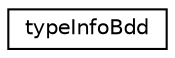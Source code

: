 digraph "Graphe hiérarchique des classes"
{
  edge [fontname="Helvetica",fontsize="10",labelfontname="Helvetica",labelfontsize="10"];
  node [fontname="Helvetica",fontsize="10",shape=record];
  rankdir="LR";
  Node0 [label="typeInfoBdd",height=0.2,width=0.4,color="black", fillcolor="white", style="filled",URL="$structtype_info_bdd.html"];
}

